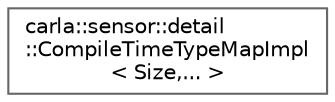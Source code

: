 digraph "类继承关系图"
{
 // INTERACTIVE_SVG=YES
 // LATEX_PDF_SIZE
  bgcolor="transparent";
  edge [fontname=Helvetica,fontsize=10,labelfontname=Helvetica,labelfontsize=10];
  node [fontname=Helvetica,fontsize=10,shape=box,height=0.2,width=0.4];
  rankdir="LR";
  Node0 [id="Node000000",label="carla::sensor::detail\l::CompileTimeTypeMapImpl\l\< Size,... \>",height=0.2,width=0.4,color="grey40", fillcolor="white", style="filled",URL="$d6/df6/structcarla_1_1sensor_1_1detail_1_1CompileTimeTypeMapImpl.html",tooltip="Private implementation of the CompileTimeTypeMap."];
}
